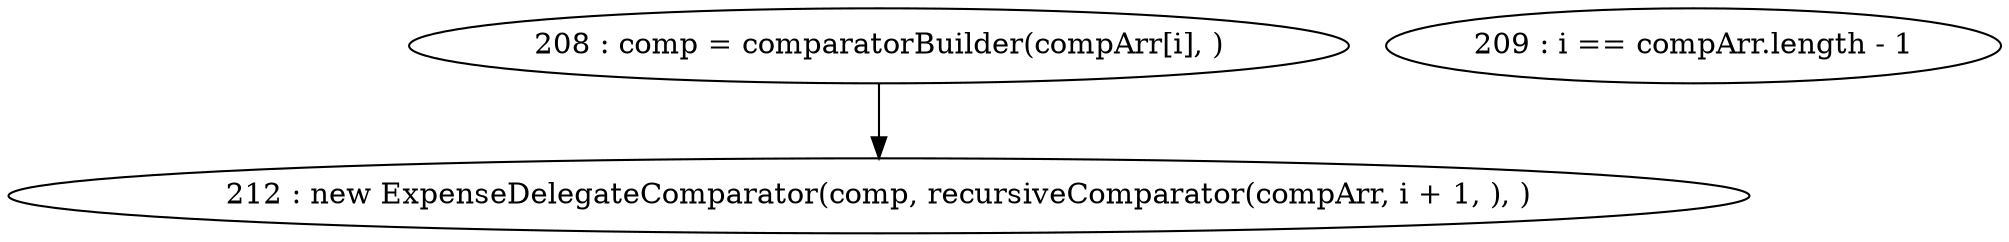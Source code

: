 digraph G {
"208 : comp = comparatorBuilder(compArr[i], )"
"208 : comp = comparatorBuilder(compArr[i], )" -> "212 : new ExpenseDelegateComparator(comp, recursiveComparator(compArr, i + 1, ), )"
"209 : i == compArr.length - 1"
"212 : new ExpenseDelegateComparator(comp, recursiveComparator(compArr, i + 1, ), )"
}